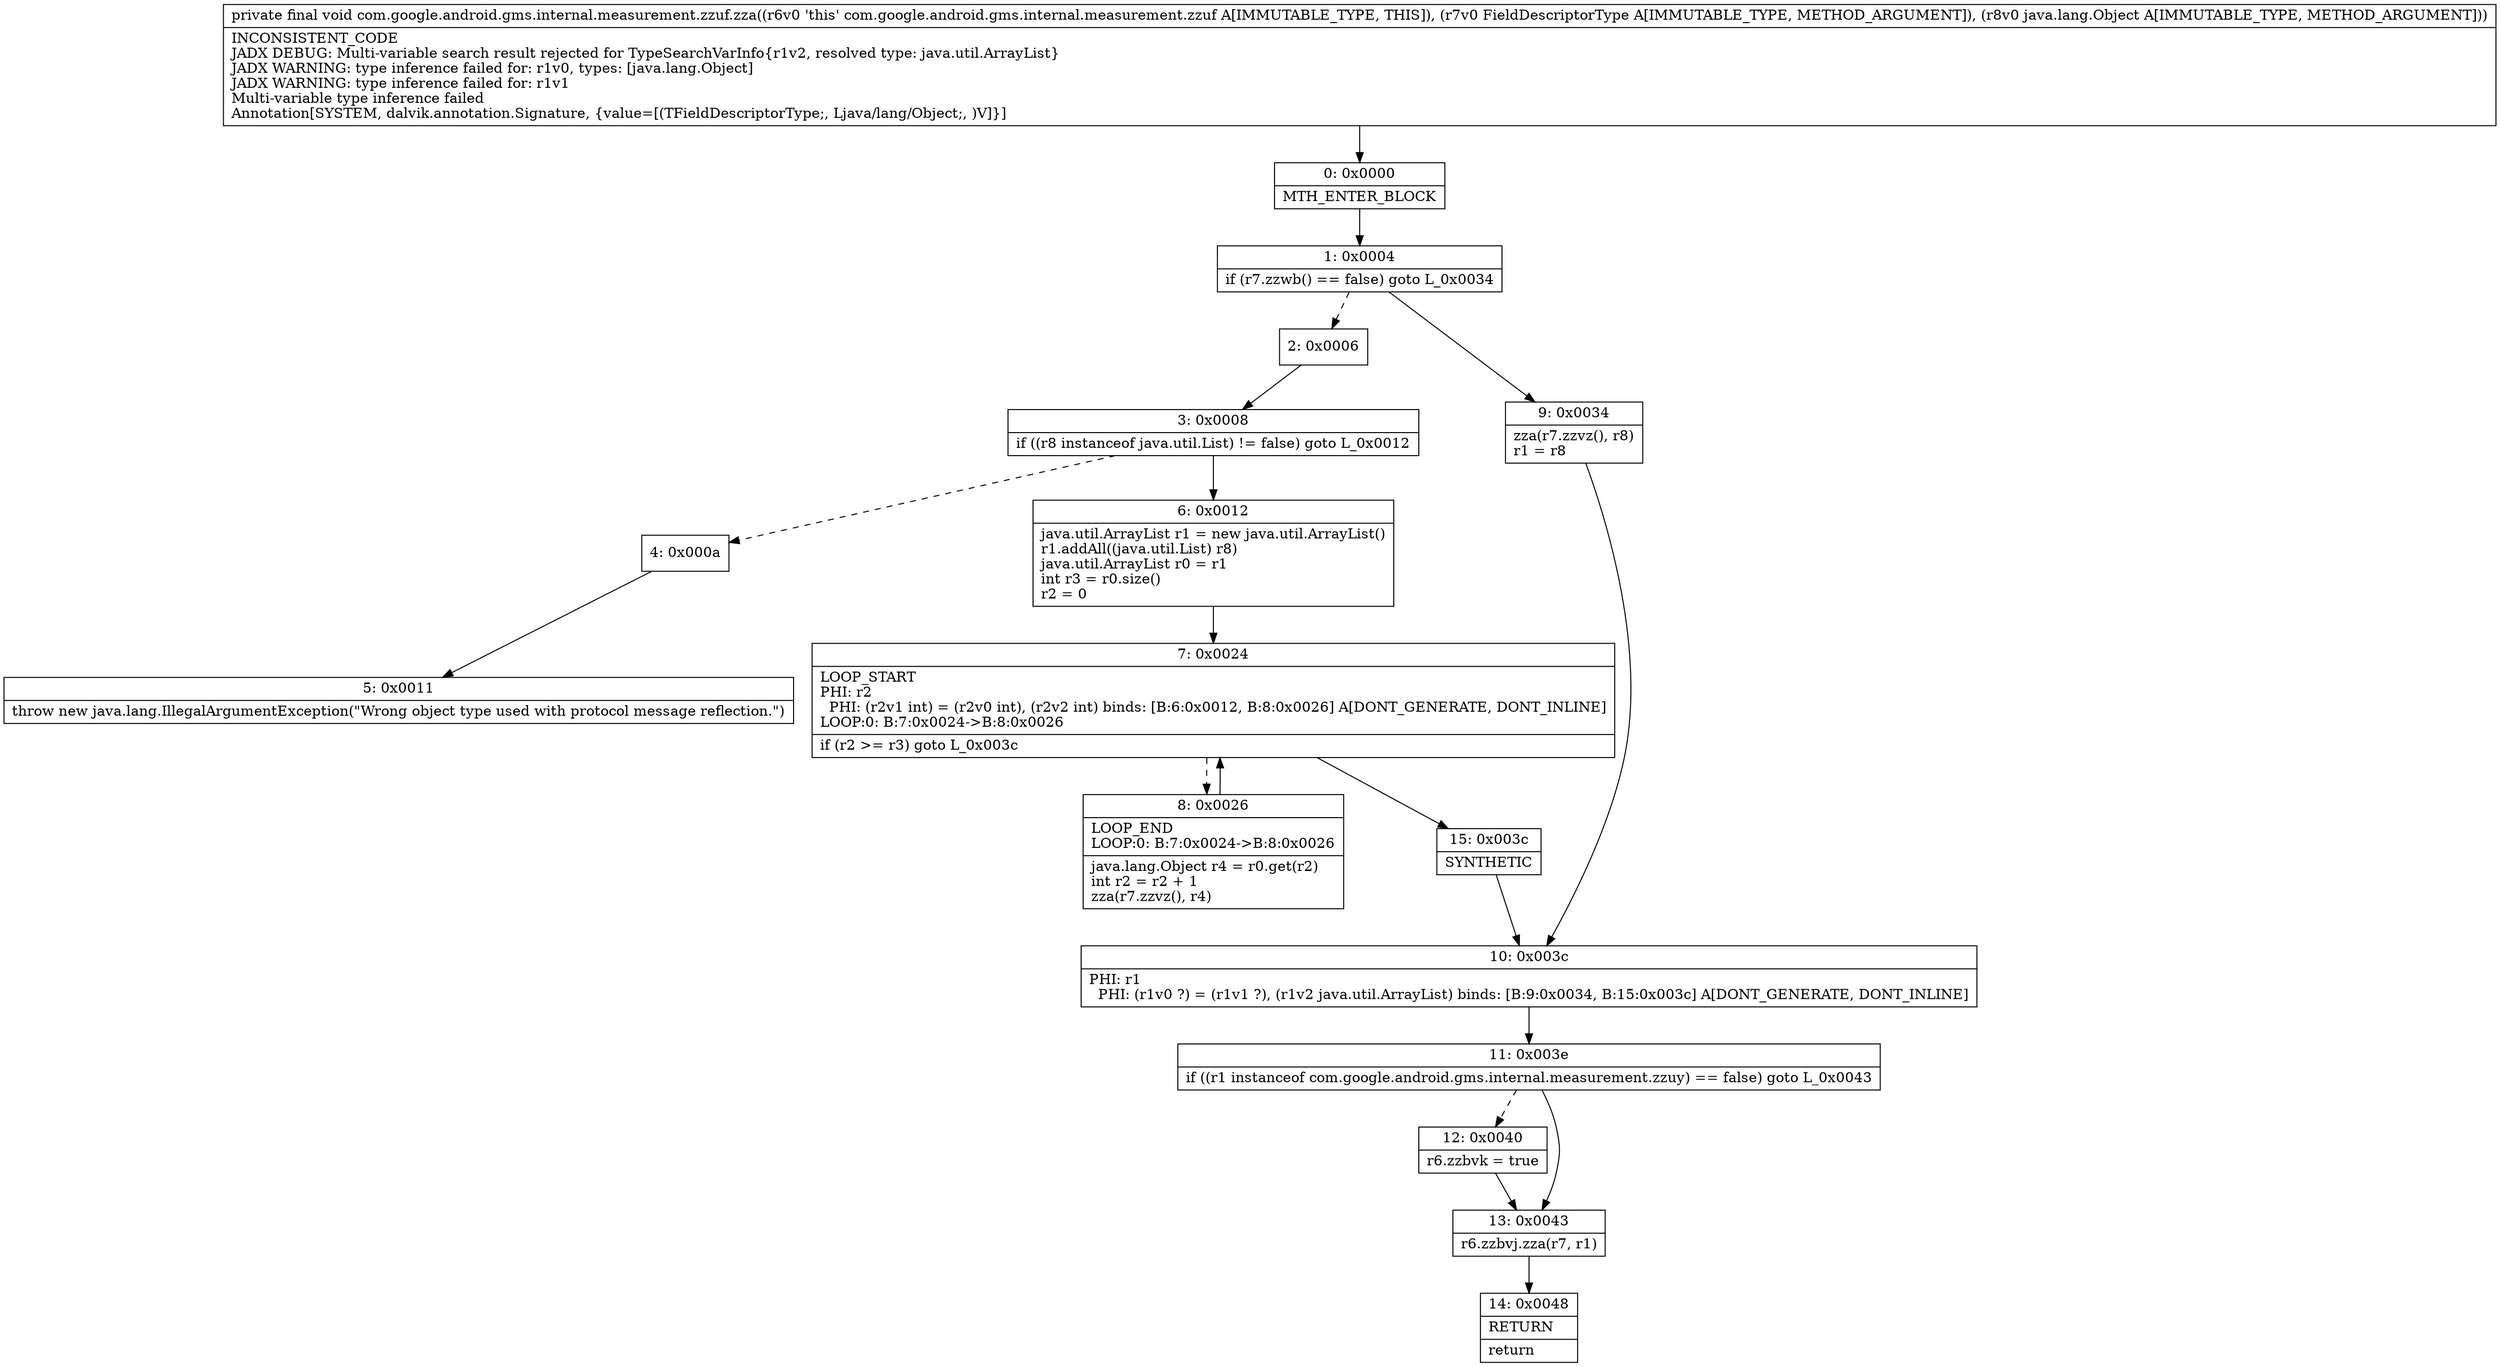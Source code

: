 digraph "CFG forcom.google.android.gms.internal.measurement.zzuf.zza(Lcom\/google\/android\/gms\/internal\/measurement\/zzuh;Ljava\/lang\/Object;)V" {
Node_0 [shape=record,label="{0\:\ 0x0000|MTH_ENTER_BLOCK\l}"];
Node_1 [shape=record,label="{1\:\ 0x0004|if (r7.zzwb() == false) goto L_0x0034\l}"];
Node_2 [shape=record,label="{2\:\ 0x0006}"];
Node_3 [shape=record,label="{3\:\ 0x0008|if ((r8 instanceof java.util.List) != false) goto L_0x0012\l}"];
Node_4 [shape=record,label="{4\:\ 0x000a}"];
Node_5 [shape=record,label="{5\:\ 0x0011|throw new java.lang.IllegalArgumentException(\"Wrong object type used with protocol message reflection.\")\l}"];
Node_6 [shape=record,label="{6\:\ 0x0012|java.util.ArrayList r1 = new java.util.ArrayList()\lr1.addAll((java.util.List) r8)\ljava.util.ArrayList r0 = r1\lint r3 = r0.size()\lr2 = 0\l}"];
Node_7 [shape=record,label="{7\:\ 0x0024|LOOP_START\lPHI: r2 \l  PHI: (r2v1 int) = (r2v0 int), (r2v2 int) binds: [B:6:0x0012, B:8:0x0026] A[DONT_GENERATE, DONT_INLINE]\lLOOP:0: B:7:0x0024\-\>B:8:0x0026\l|if (r2 \>= r3) goto L_0x003c\l}"];
Node_8 [shape=record,label="{8\:\ 0x0026|LOOP_END\lLOOP:0: B:7:0x0024\-\>B:8:0x0026\l|java.lang.Object r4 = r0.get(r2)\lint r2 = r2 + 1\lzza(r7.zzvz(), r4)\l}"];
Node_9 [shape=record,label="{9\:\ 0x0034|zza(r7.zzvz(), r8)\lr1 = r8\l}"];
Node_10 [shape=record,label="{10\:\ 0x003c|PHI: r1 \l  PHI: (r1v0 ?) = (r1v1 ?), (r1v2 java.util.ArrayList) binds: [B:9:0x0034, B:15:0x003c] A[DONT_GENERATE, DONT_INLINE]\l}"];
Node_11 [shape=record,label="{11\:\ 0x003e|if ((r1 instanceof com.google.android.gms.internal.measurement.zzuy) == false) goto L_0x0043\l}"];
Node_12 [shape=record,label="{12\:\ 0x0040|r6.zzbvk = true\l}"];
Node_13 [shape=record,label="{13\:\ 0x0043|r6.zzbvj.zza(r7, r1)\l}"];
Node_14 [shape=record,label="{14\:\ 0x0048|RETURN\l|return\l}"];
Node_15 [shape=record,label="{15\:\ 0x003c|SYNTHETIC\l}"];
MethodNode[shape=record,label="{private final void com.google.android.gms.internal.measurement.zzuf.zza((r6v0 'this' com.google.android.gms.internal.measurement.zzuf A[IMMUTABLE_TYPE, THIS]), (r7v0 FieldDescriptorType A[IMMUTABLE_TYPE, METHOD_ARGUMENT]), (r8v0 java.lang.Object A[IMMUTABLE_TYPE, METHOD_ARGUMENT]))  | INCONSISTENT_CODE\lJADX DEBUG: Multi\-variable search result rejected for TypeSearchVarInfo\{r1v2, resolved type: java.util.ArrayList\}\lJADX WARNING: type inference failed for: r1v0, types: [java.lang.Object]\lJADX WARNING: type inference failed for: r1v1\lMulti\-variable type inference failed\lAnnotation[SYSTEM, dalvik.annotation.Signature, \{value=[(TFieldDescriptorType;, Ljava\/lang\/Object;, )V]\}]\l}"];
MethodNode -> Node_0;
Node_0 -> Node_1;
Node_1 -> Node_2[style=dashed];
Node_1 -> Node_9;
Node_2 -> Node_3;
Node_3 -> Node_4[style=dashed];
Node_3 -> Node_6;
Node_4 -> Node_5;
Node_6 -> Node_7;
Node_7 -> Node_8[style=dashed];
Node_7 -> Node_15;
Node_8 -> Node_7;
Node_9 -> Node_10;
Node_10 -> Node_11;
Node_11 -> Node_12[style=dashed];
Node_11 -> Node_13;
Node_12 -> Node_13;
Node_13 -> Node_14;
Node_15 -> Node_10;
}

